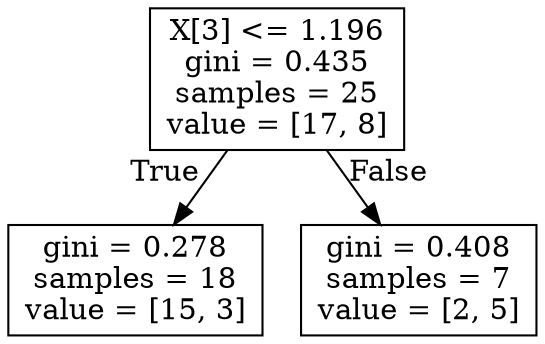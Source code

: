 digraph Tree {
node [shape=box] ;
0 [label="X[3] <= 1.196\ngini = 0.435\nsamples = 25\nvalue = [17, 8]"] ;
1 [label="gini = 0.278\nsamples = 18\nvalue = [15, 3]"] ;
0 -> 1 [labeldistance=2.5, labelangle=45, headlabel="True"] ;
2 [label="gini = 0.408\nsamples = 7\nvalue = [2, 5]"] ;
0 -> 2 [labeldistance=2.5, labelangle=-45, headlabel="False"] ;
}